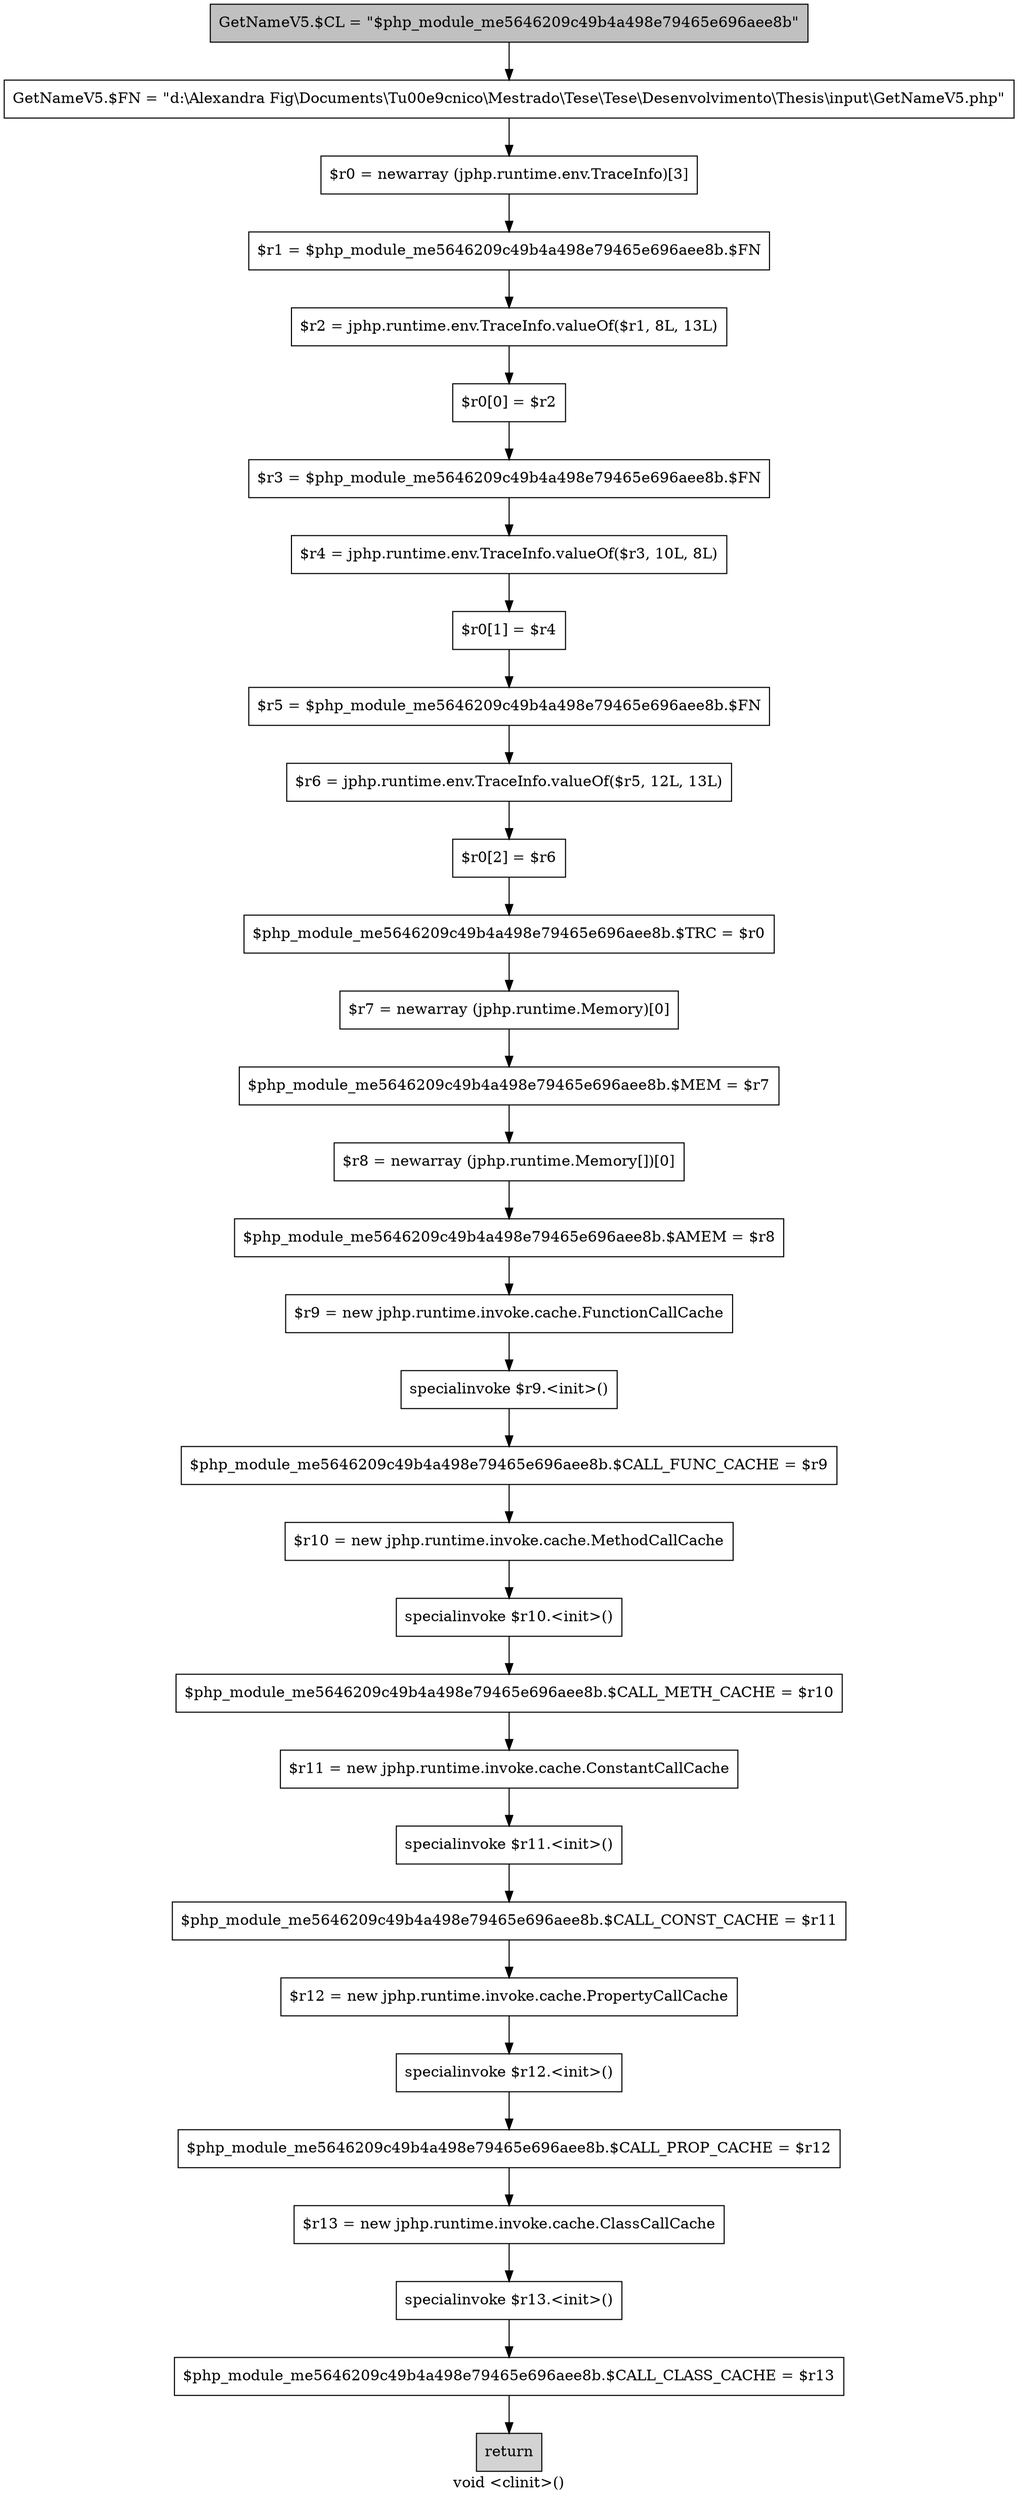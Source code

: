 digraph "void <clinit>()" {
    label="void <clinit>()";
    node [shape=box];
    "0" [style=filled,fillcolor=gray,label="GetNameV5.$CL = \"$php_module_me5646209c49b4a498e79465e696aee8b\"",];
    "1" [label="GetNameV5.$FN = \"d:\\Alexandra Fig\\Documents\\T\u00e9cnico\\Mestrado\\Tese\\Tese\\Desenvolvimento\\Thesis\\input\\GetNameV5.php\"",];
    "0"->"1";
    "2" [label="$r0 = newarray (jphp.runtime.env.TraceInfo)[3]",];
    "1"->"2";
    "3" [label="$r1 = $php_module_me5646209c49b4a498e79465e696aee8b.$FN",];
    "2"->"3";
    "4" [label="$r2 = jphp.runtime.env.TraceInfo.valueOf($r1, 8L, 13L)",];
    "3"->"4";
    "5" [label="$r0[0] = $r2",];
    "4"->"5";
    "6" [label="$r3 = $php_module_me5646209c49b4a498e79465e696aee8b.$FN",];
    "5"->"6";
    "7" [label="$r4 = jphp.runtime.env.TraceInfo.valueOf($r3, 10L, 8L)",];
    "6"->"7";
    "8" [label="$r0[1] = $r4",];
    "7"->"8";
    "9" [label="$r5 = $php_module_me5646209c49b4a498e79465e696aee8b.$FN",];
    "8"->"9";
    "10" [label="$r6 = jphp.runtime.env.TraceInfo.valueOf($r5, 12L, 13L)",];
    "9"->"10";
    "11" [label="$r0[2] = $r6",];
    "10"->"11";
    "12" [label="$php_module_me5646209c49b4a498e79465e696aee8b.$TRC = $r0",];
    "11"->"12";
    "13" [label="$r7 = newarray (jphp.runtime.Memory)[0]",];
    "12"->"13";
    "14" [label="$php_module_me5646209c49b4a498e79465e696aee8b.$MEM = $r7",];
    "13"->"14";
    "15" [label="$r8 = newarray (jphp.runtime.Memory[])[0]",];
    "14"->"15";
    "16" [label="$php_module_me5646209c49b4a498e79465e696aee8b.$AMEM = $r8",];
    "15"->"16";
    "17" [label="$r9 = new jphp.runtime.invoke.cache.FunctionCallCache",];
    "16"->"17";
    "18" [label="specialinvoke $r9.<init>()",];
    "17"->"18";
    "19" [label="$php_module_me5646209c49b4a498e79465e696aee8b.$CALL_FUNC_CACHE = $r9",];
    "18"->"19";
    "20" [label="$r10 = new jphp.runtime.invoke.cache.MethodCallCache",];
    "19"->"20";
    "21" [label="specialinvoke $r10.<init>()",];
    "20"->"21";
    "22" [label="$php_module_me5646209c49b4a498e79465e696aee8b.$CALL_METH_CACHE = $r10",];
    "21"->"22";
    "23" [label="$r11 = new jphp.runtime.invoke.cache.ConstantCallCache",];
    "22"->"23";
    "24" [label="specialinvoke $r11.<init>()",];
    "23"->"24";
    "25" [label="$php_module_me5646209c49b4a498e79465e696aee8b.$CALL_CONST_CACHE = $r11",];
    "24"->"25";
    "26" [label="$r12 = new jphp.runtime.invoke.cache.PropertyCallCache",];
    "25"->"26";
    "27" [label="specialinvoke $r12.<init>()",];
    "26"->"27";
    "28" [label="$php_module_me5646209c49b4a498e79465e696aee8b.$CALL_PROP_CACHE = $r12",];
    "27"->"28";
    "29" [label="$r13 = new jphp.runtime.invoke.cache.ClassCallCache",];
    "28"->"29";
    "30" [label="specialinvoke $r13.<init>()",];
    "29"->"30";
    "31" [label="$php_module_me5646209c49b4a498e79465e696aee8b.$CALL_CLASS_CACHE = $r13",];
    "30"->"31";
    "32" [style=filled,fillcolor=lightgray,label="return",];
    "31"->"32";
}
